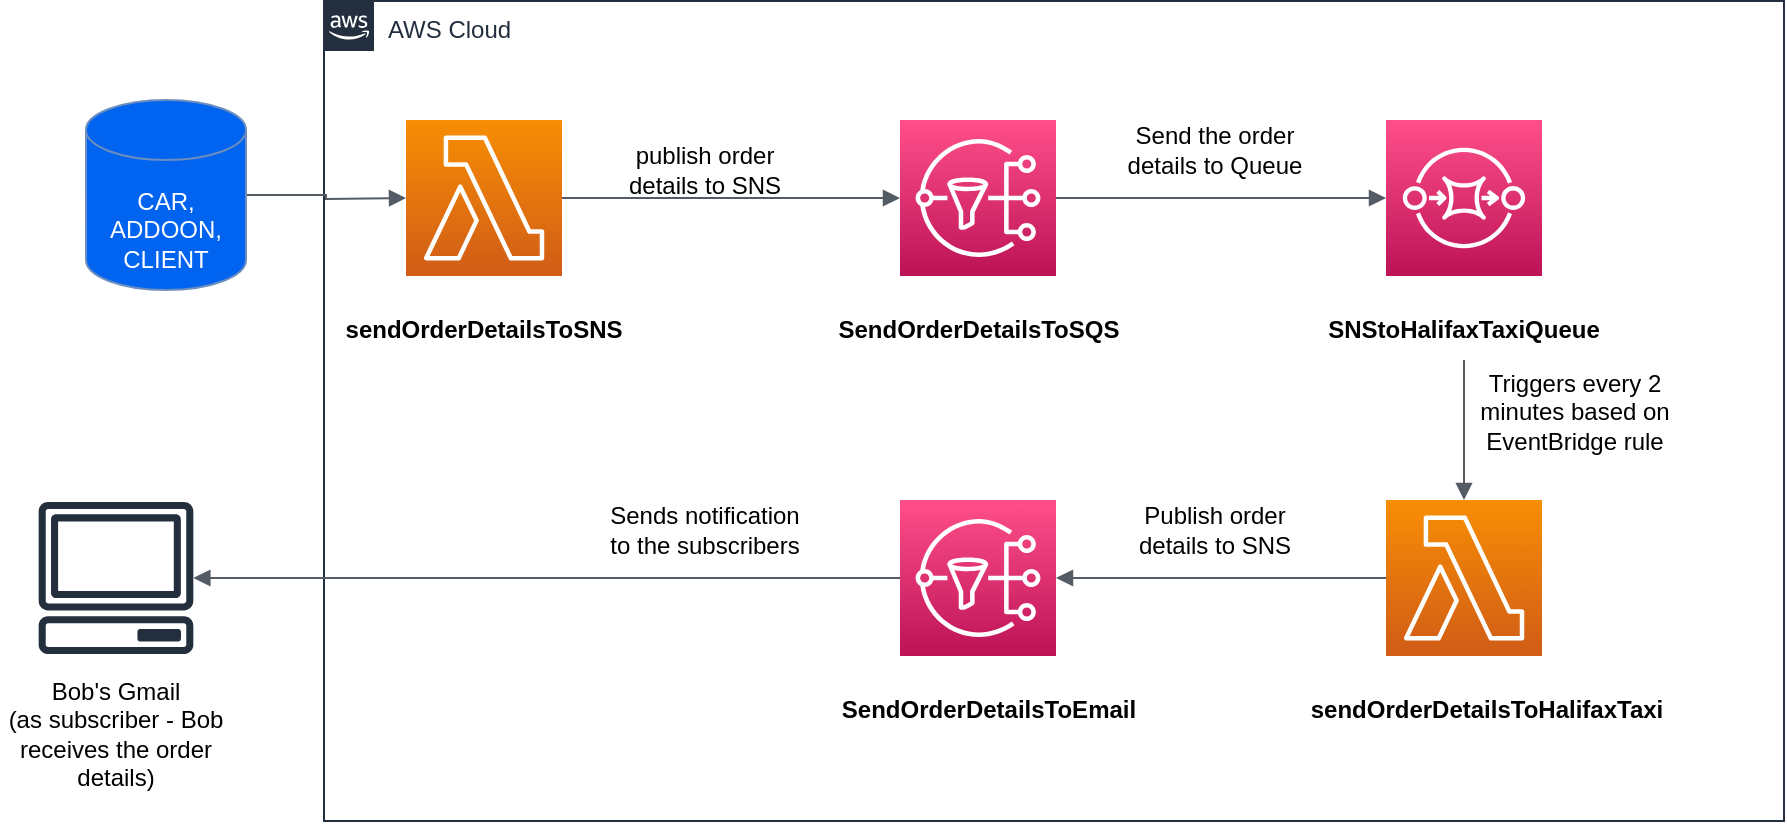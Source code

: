 <mxfile version="21.6.5" type="device">
  <diagram id="Ht1M8jgEwFfnCIfOTk4-" name="Page-1">
    <mxGraphModel dx="1434" dy="1615" grid="1" gridSize="10" guides="1" tooltips="1" connect="1" arrows="1" fold="1" page="1" pageScale="1" pageWidth="1169" pageHeight="827" math="0" shadow="0">
      <root>
        <mxCell id="0" />
        <mxCell id="1" parent="0" />
        <mxCell id="UEzPUAAOIrF-is8g5C7q-175" value="AWS Cloud" style="points=[[0,0],[0.25,0],[0.5,0],[0.75,0],[1,0],[1,0.25],[1,0.5],[1,0.75],[1,1],[0.75,1],[0.5,1],[0.25,1],[0,1],[0,0.75],[0,0.5],[0,0.25]];outlineConnect=0;gradientColor=none;html=1;whiteSpace=wrap;fontSize=12;fontStyle=0;shape=mxgraph.aws4.group;grIcon=mxgraph.aws4.group_aws_cloud_alt;strokeColor=#232F3E;fillColor=none;verticalAlign=top;align=left;spacingLeft=30;fontColor=#232F3E;dashed=0;labelBackgroundColor=#ffffff;container=1;pointerEvents=0;collapsible=0;recursiveResize=0;" parent="1" vertex="1">
          <mxGeometry x="219" y="-789.5" width="730" height="410" as="geometry" />
        </mxCell>
        <mxCell id="v5NmBejB6E7bDZCc2Zhs-1" value="" style="sketch=0;points=[[0,0,0],[0.25,0,0],[0.5,0,0],[0.75,0,0],[1,0,0],[0,1,0],[0.25,1,0],[0.5,1,0],[0.75,1,0],[1,1,0],[0,0.25,0],[0,0.5,0],[0,0.75,0],[1,0.25,0],[1,0.5,0],[1,0.75,0]];outlineConnect=0;fontColor=#232F3E;gradientColor=#F78E04;gradientDirection=north;fillColor=#D05C17;strokeColor=#ffffff;dashed=0;verticalLabelPosition=bottom;verticalAlign=top;align=center;html=1;fontSize=12;fontStyle=0;aspect=fixed;shape=mxgraph.aws4.resourceIcon;resIcon=mxgraph.aws4.lambda;" vertex="1" parent="UEzPUAAOIrF-is8g5C7q-175">
          <mxGeometry x="41" y="59.5" width="78" height="78" as="geometry" />
        </mxCell>
        <mxCell id="v5NmBejB6E7bDZCc2Zhs-2" value="" style="sketch=0;points=[[0,0,0],[0.25,0,0],[0.5,0,0],[0.75,0,0],[1,0,0],[0,1,0],[0.25,1,0],[0.5,1,0],[0.75,1,0],[1,1,0],[0,0.25,0],[0,0.5,0],[0,0.75,0],[1,0.25,0],[1,0.5,0],[1,0.75,0]];outlineConnect=0;fontColor=#232F3E;gradientColor=#F78E04;gradientDirection=north;fillColor=#D05C17;strokeColor=#ffffff;dashed=0;verticalLabelPosition=bottom;verticalAlign=top;align=center;html=1;fontSize=12;fontStyle=0;aspect=fixed;shape=mxgraph.aws4.resourceIcon;resIcon=mxgraph.aws4.lambda;" vertex="1" parent="UEzPUAAOIrF-is8g5C7q-175">
          <mxGeometry x="531" y="249.5" width="78" height="78" as="geometry" />
        </mxCell>
        <mxCell id="v5NmBejB6E7bDZCc2Zhs-3" value="" style="sketch=0;points=[[0,0,0],[0.25,0,0],[0.5,0,0],[0.75,0,0],[1,0,0],[0,1,0],[0.25,1,0],[0.5,1,0],[0.75,1,0],[1,1,0],[0,0.25,0],[0,0.5,0],[0,0.75,0],[1,0.25,0],[1,0.5,0],[1,0.75,0]];outlineConnect=0;fontColor=#232F3E;gradientColor=#FF4F8B;gradientDirection=north;fillColor=#BC1356;strokeColor=#ffffff;dashed=0;verticalLabelPosition=bottom;verticalAlign=top;align=center;html=1;fontSize=12;fontStyle=0;aspect=fixed;shape=mxgraph.aws4.resourceIcon;resIcon=mxgraph.aws4.sns;" vertex="1" parent="UEzPUAAOIrF-is8g5C7q-175">
          <mxGeometry x="288" y="59.5" width="78" height="78" as="geometry" />
        </mxCell>
        <mxCell id="v5NmBejB6E7bDZCc2Zhs-4" value="" style="sketch=0;points=[[0,0,0],[0.25,0,0],[0.5,0,0],[0.75,0,0],[1,0,0],[0,1,0],[0.25,1,0],[0.5,1,0],[0.75,1,0],[1,1,0],[0,0.25,0],[0,0.5,0],[0,0.75,0],[1,0.25,0],[1,0.5,0],[1,0.75,0]];outlineConnect=0;fontColor=#232F3E;gradientColor=#FF4F8B;gradientDirection=north;fillColor=#BC1356;strokeColor=#ffffff;dashed=0;verticalLabelPosition=bottom;verticalAlign=top;align=center;html=1;fontSize=12;fontStyle=0;aspect=fixed;shape=mxgraph.aws4.resourceIcon;resIcon=mxgraph.aws4.sns;" vertex="1" parent="UEzPUAAOIrF-is8g5C7q-175">
          <mxGeometry x="288" y="249.5" width="78" height="78" as="geometry" />
        </mxCell>
        <mxCell id="v5NmBejB6E7bDZCc2Zhs-5" value="" style="sketch=0;points=[[0,0,0],[0.25,0,0],[0.5,0,0],[0.75,0,0],[1,0,0],[0,1,0],[0.25,1,0],[0.5,1,0],[0.75,1,0],[1,1,0],[0,0.25,0],[0,0.5,0],[0,0.75,0],[1,0.25,0],[1,0.5,0],[1,0.75,0]];outlineConnect=0;fontColor=#232F3E;gradientColor=#FF4F8B;gradientDirection=north;fillColor=#BC1356;strokeColor=#ffffff;dashed=0;verticalLabelPosition=bottom;verticalAlign=top;align=center;html=1;fontSize=12;fontStyle=0;aspect=fixed;shape=mxgraph.aws4.resourceIcon;resIcon=mxgraph.aws4.sqs;" vertex="1" parent="UEzPUAAOIrF-is8g5C7q-175">
          <mxGeometry x="531" y="59.5" width="78" height="78" as="geometry" />
        </mxCell>
        <mxCell id="v5NmBejB6E7bDZCc2Zhs-6" value="sendOrderDetailsToSNS" style="text;html=1;strokeColor=none;fillColor=none;align=center;verticalAlign=middle;whiteSpace=wrap;rounded=0;fontStyle=1" vertex="1" parent="UEzPUAAOIrF-is8g5C7q-175">
          <mxGeometry x="50" y="149.5" width="60" height="30" as="geometry" />
        </mxCell>
        <mxCell id="v5NmBejB6E7bDZCc2Zhs-14" value="SendOrderDetailsToSQS" style="text;html=1;strokeColor=none;fillColor=none;align=center;verticalAlign=middle;whiteSpace=wrap;rounded=0;fontStyle=1" vertex="1" parent="UEzPUAAOIrF-is8g5C7q-175">
          <mxGeometry x="255.5" y="149.5" width="143" height="30" as="geometry" />
        </mxCell>
        <mxCell id="v5NmBejB6E7bDZCc2Zhs-15" value="SNStoHalifaxTaxiQueue" style="text;html=1;strokeColor=none;fillColor=none;align=center;verticalAlign=middle;whiteSpace=wrap;rounded=0;fontStyle=1" vertex="1" parent="UEzPUAAOIrF-is8g5C7q-175">
          <mxGeometry x="495" y="149.5" width="150" height="30" as="geometry" />
        </mxCell>
        <mxCell id="v5NmBejB6E7bDZCc2Zhs-16" value="SendOrderDetailsToEmail" style="text;html=1;strokeColor=none;fillColor=none;align=center;verticalAlign=middle;whiteSpace=wrap;rounded=0;fontStyle=1" vertex="1" parent="UEzPUAAOIrF-is8g5C7q-175">
          <mxGeometry x="251" y="339.5" width="163" height="30" as="geometry" />
        </mxCell>
        <mxCell id="v5NmBejB6E7bDZCc2Zhs-17" value="sendOrderDetailsToHalifaxTaxi" style="text;html=1;strokeColor=none;fillColor=none;align=center;verticalAlign=middle;whiteSpace=wrap;rounded=0;fontStyle=1" vertex="1" parent="UEzPUAAOIrF-is8g5C7q-175">
          <mxGeometry x="491" y="339.5" width="181" height="30" as="geometry" />
        </mxCell>
        <mxCell id="v5NmBejB6E7bDZCc2Zhs-18" value="" style="edgeStyle=orthogonalEdgeStyle;html=1;endArrow=block;elbow=vertical;startArrow=none;endFill=1;strokeColor=#545B64;rounded=0;entryX=0;entryY=0.5;entryDx=0;entryDy=0;entryPerimeter=0;exitX=1;exitY=0.5;exitDx=0;exitDy=0;exitPerimeter=0;" edge="1" parent="UEzPUAAOIrF-is8g5C7q-175" source="v5NmBejB6E7bDZCc2Zhs-1" target="v5NmBejB6E7bDZCc2Zhs-3">
          <mxGeometry width="100" relative="1" as="geometry">
            <mxPoint x="161" y="109.5" as="sourcePoint" />
            <mxPoint x="219" y="98" as="targetPoint" />
          </mxGeometry>
        </mxCell>
        <mxCell id="v5NmBejB6E7bDZCc2Zhs-19" value="" style="edgeStyle=orthogonalEdgeStyle;html=1;endArrow=block;elbow=vertical;startArrow=none;endFill=1;strokeColor=#545B64;rounded=0;entryX=0;entryY=0.5;entryDx=0;entryDy=0;entryPerimeter=0;exitX=1;exitY=0.5;exitDx=0;exitDy=0;exitPerimeter=0;" edge="1" parent="UEzPUAAOIrF-is8g5C7q-175" source="v5NmBejB6E7bDZCc2Zhs-3" target="v5NmBejB6E7bDZCc2Zhs-5">
          <mxGeometry width="100" relative="1" as="geometry">
            <mxPoint x="129" y="109" as="sourcePoint" />
            <mxPoint x="298" y="109" as="targetPoint" />
          </mxGeometry>
        </mxCell>
        <mxCell id="v5NmBejB6E7bDZCc2Zhs-20" value="" style="edgeStyle=orthogonalEdgeStyle;html=1;endArrow=block;elbow=vertical;startArrow=none;endFill=1;strokeColor=#545B64;rounded=0;exitX=0.5;exitY=1;exitDx=0;exitDy=0;" edge="1" parent="UEzPUAAOIrF-is8g5C7q-175" source="v5NmBejB6E7bDZCc2Zhs-15" target="v5NmBejB6E7bDZCc2Zhs-2">
          <mxGeometry width="100" relative="1" as="geometry">
            <mxPoint x="361" y="204.5" as="sourcePoint" />
            <mxPoint x="526" y="204.5" as="targetPoint" />
          </mxGeometry>
        </mxCell>
        <mxCell id="v5NmBejB6E7bDZCc2Zhs-21" value="" style="edgeStyle=orthogonalEdgeStyle;html=1;endArrow=block;elbow=vertical;startArrow=none;endFill=1;strokeColor=#545B64;rounded=0;entryX=1;entryY=0.5;entryDx=0;entryDy=0;entryPerimeter=0;exitX=0;exitY=0.5;exitDx=0;exitDy=0;exitPerimeter=0;" edge="1" parent="UEzPUAAOIrF-is8g5C7q-175" source="v5NmBejB6E7bDZCc2Zhs-2" target="v5NmBejB6E7bDZCc2Zhs-4">
          <mxGeometry width="100" relative="1" as="geometry">
            <mxPoint x="361" y="204.5" as="sourcePoint" />
            <mxPoint x="526" y="204.5" as="targetPoint" />
          </mxGeometry>
        </mxCell>
        <mxCell id="v5NmBejB6E7bDZCc2Zhs-22" value="publish order details to SNS" style="text;html=1;strokeColor=none;fillColor=none;align=center;verticalAlign=middle;whiteSpace=wrap;rounded=0;" vertex="1" parent="UEzPUAAOIrF-is8g5C7q-175">
          <mxGeometry x="151" y="69.5" width="79" height="30" as="geometry" />
        </mxCell>
        <mxCell id="v5NmBejB6E7bDZCc2Zhs-23" value="Send the order details to Queue" style="text;html=1;strokeColor=none;fillColor=none;align=center;verticalAlign=middle;whiteSpace=wrap;rounded=0;" vertex="1" parent="UEzPUAAOIrF-is8g5C7q-175">
          <mxGeometry x="391" y="59.5" width="109" height="30" as="geometry" />
        </mxCell>
        <mxCell id="v5NmBejB6E7bDZCc2Zhs-25" value="Triggers every 2 minutes based on EventBridge rule" style="text;html=1;strokeColor=none;fillColor=none;align=center;verticalAlign=middle;whiteSpace=wrap;rounded=0;" vertex="1" parent="UEzPUAAOIrF-is8g5C7q-175">
          <mxGeometry x="571" y="180" width="109" height="50" as="geometry" />
        </mxCell>
        <mxCell id="v5NmBejB6E7bDZCc2Zhs-26" value="Publish order details to SNS" style="text;html=1;strokeColor=none;fillColor=none;align=center;verticalAlign=middle;whiteSpace=wrap;rounded=0;" vertex="1" parent="UEzPUAAOIrF-is8g5C7q-175">
          <mxGeometry x="391" y="239.5" width="109" height="50" as="geometry" />
        </mxCell>
        <mxCell id="v5NmBejB6E7bDZCc2Zhs-29" value="Sends notification to the subscribers" style="text;html=1;strokeColor=none;fillColor=none;align=center;verticalAlign=middle;whiteSpace=wrap;rounded=0;" vertex="1" parent="UEzPUAAOIrF-is8g5C7q-175">
          <mxGeometry x="141" y="249.5" width="99" height="30" as="geometry" />
        </mxCell>
        <mxCell id="v5NmBejB6E7bDZCc2Zhs-28" value="" style="sketch=0;outlineConnect=0;fontColor=#232F3E;gradientColor=none;fillColor=#232F3D;strokeColor=none;dashed=0;verticalLabelPosition=bottom;verticalAlign=top;align=center;html=1;fontSize=12;fontStyle=0;aspect=fixed;pointerEvents=1;shape=mxgraph.aws4.client;" vertex="1" parent="1">
          <mxGeometry x="76" y="-539" width="78" height="76" as="geometry" />
        </mxCell>
        <mxCell id="v5NmBejB6E7bDZCc2Zhs-27" value="Bob&#39;s Gmail&lt;br&gt;(as subscriber - Bob receives the order details)" style="text;html=1;strokeColor=none;fillColor=none;align=center;verticalAlign=middle;whiteSpace=wrap;rounded=0;" vertex="1" parent="1">
          <mxGeometry x="57" y="-450" width="116" height="53" as="geometry" />
        </mxCell>
        <mxCell id="v5NmBejB6E7bDZCc2Zhs-30" value="" style="edgeStyle=orthogonalEdgeStyle;html=1;endArrow=block;elbow=vertical;startArrow=none;endFill=1;strokeColor=#545B64;rounded=0;exitX=0;exitY=0.5;exitDx=0;exitDy=0;exitPerimeter=0;" edge="1" parent="1" source="v5NmBejB6E7bDZCc2Zhs-4" target="v5NmBejB6E7bDZCc2Zhs-28">
          <mxGeometry width="100" relative="1" as="geometry">
            <mxPoint x="494" y="-501.5" as="sourcePoint" />
            <mxPoint x="329" y="-501.5" as="targetPoint" />
          </mxGeometry>
        </mxCell>
        <mxCell id="v5NmBejB6E7bDZCc2Zhs-35" value="" style="edgeStyle=orthogonalEdgeStyle;html=1;endArrow=block;elbow=vertical;startArrow=none;endFill=1;strokeColor=#545B64;rounded=0;exitX=1;exitY=0.5;exitDx=0;exitDy=0;exitPerimeter=0;" edge="1" parent="1" source="v5NmBejB6E7bDZCc2Zhs-33">
          <mxGeometry width="100" relative="1" as="geometry">
            <mxPoint x="160" y="-609.5" as="sourcePoint" />
            <mxPoint x="260" y="-691" as="targetPoint" />
          </mxGeometry>
        </mxCell>
        <mxCell id="v5NmBejB6E7bDZCc2Zhs-36" value="" style="group" vertex="1" connectable="0" parent="1">
          <mxGeometry x="100" y="-740" width="80" height="95" as="geometry" />
        </mxCell>
        <mxCell id="v5NmBejB6E7bDZCc2Zhs-33" value="" style="shape=cylinder3;whiteSpace=wrap;html=1;boundedLbl=1;backgroundOutline=1;size=15;fillColor=#0064f0;strokeColor=#6c8ebf;" vertex="1" parent="v5NmBejB6E7bDZCc2Zhs-36">
          <mxGeometry width="80" height="95" as="geometry" />
        </mxCell>
        <mxCell id="v5NmBejB6E7bDZCc2Zhs-34" value="CAR, &lt;br&gt;ADDOON,&lt;br&gt;CLIENT" style="text;html=1;strokeColor=none;fillColor=none;align=center;verticalAlign=middle;whiteSpace=wrap;rounded=0;fontColor=#ffffff;" vertex="1" parent="v5NmBejB6E7bDZCc2Zhs-36">
          <mxGeometry x="10" y="45" width="60" height="40" as="geometry" />
        </mxCell>
      </root>
    </mxGraphModel>
  </diagram>
</mxfile>

